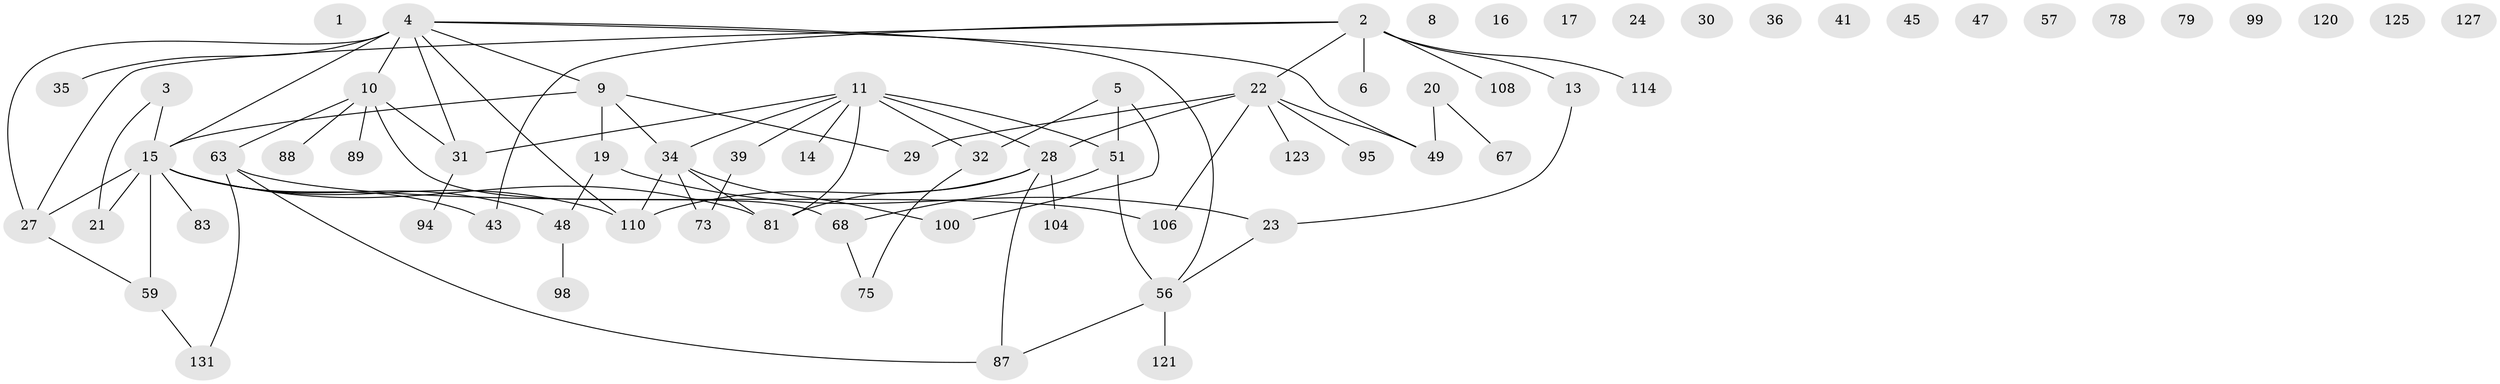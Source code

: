 // original degree distribution, {0: 0.09774436090225563, 3: 0.24812030075187969, 1: 0.2556390977443609, 4: 0.12781954887218044, 5: 0.06766917293233082, 2: 0.20300751879699247}
// Generated by graph-tools (version 1.1) at 2025/13/03/09/25 04:13:00]
// undirected, 69 vertices, 80 edges
graph export_dot {
graph [start="1"]
  node [color=gray90,style=filled];
  1;
  2 [super="+77+103+128"];
  3 [super="+112"];
  4 [super="+7+52+66+92"];
  5 [super="+26"];
  6;
  8 [super="+12"];
  9 [super="+18+113+117"];
  10 [super="+33+37+85"];
  11 [super="+50+71+90"];
  13 [super="+46"];
  14;
  15 [super="+44+62+76+105+124"];
  16;
  17 [super="+107"];
  19 [super="+25"];
  20 [super="+101"];
  21;
  22 [super="+40+129"];
  23 [super="+61+93"];
  24;
  27 [super="+69+133"];
  28 [super="+53+118"];
  29;
  30;
  31 [super="+38+80+119"];
  32 [super="+42"];
  34 [super="+72+97+115"];
  35 [super="+55"];
  36 [super="+74"];
  39 [super="+91+109"];
  41;
  43;
  45 [super="+116"];
  47;
  48 [super="+64+70"];
  49 [super="+54"];
  51 [super="+58+65+84"];
  56 [super="+96+132"];
  57;
  59 [super="+60+111"];
  63 [super="+82+126+130"];
  67;
  68 [super="+102+122"];
  73;
  75;
  78;
  79;
  81;
  83 [super="+86"];
  87;
  88;
  89;
  94;
  95;
  98;
  99;
  100;
  104;
  106;
  108;
  110;
  114;
  120;
  121;
  123;
  125;
  127;
  131;
  2 -- 6;
  2 -- 43;
  2 -- 108;
  2 -- 114;
  2 -- 13;
  2 -- 22;
  2 -- 27;
  3 -- 21;
  3 -- 15;
  4 -- 49;
  4 -- 110;
  4 -- 27 [weight=2];
  4 -- 9;
  4 -- 10;
  4 -- 15;
  4 -- 31;
  4 -- 35;
  4 -- 56;
  5 -- 32;
  5 -- 100;
  5 -- 51;
  9 -- 29;
  9 -- 15;
  9 -- 19;
  9 -- 34;
  10 -- 88;
  10 -- 89;
  10 -- 31;
  10 -- 63;
  10 -- 68;
  11 -- 32;
  11 -- 81 [weight=2];
  11 -- 31;
  11 -- 14;
  11 -- 28;
  11 -- 34;
  11 -- 39;
  11 -- 51 [weight=2];
  13 -- 23;
  15 -- 83;
  15 -- 27 [weight=2];
  15 -- 81;
  15 -- 43;
  15 -- 21;
  15 -- 110;
  15 -- 48;
  15 -- 59;
  19 -- 48;
  19 -- 23;
  20 -- 49;
  20 -- 67;
  22 -- 95;
  22 -- 106;
  22 -- 123;
  22 -- 28;
  22 -- 29;
  22 -- 49;
  23 -- 56;
  27 -- 59;
  28 -- 81;
  28 -- 104;
  28 -- 110;
  28 -- 87;
  31 -- 94;
  32 -- 75;
  34 -- 81;
  34 -- 100;
  34 -- 73;
  34 -- 110;
  39 -- 73;
  48 -- 98;
  51 -- 68 [weight=2];
  51 -- 56;
  56 -- 87;
  56 -- 121;
  59 -- 131;
  63 -- 87;
  63 -- 106;
  63 -- 131;
  68 -- 75;
}
